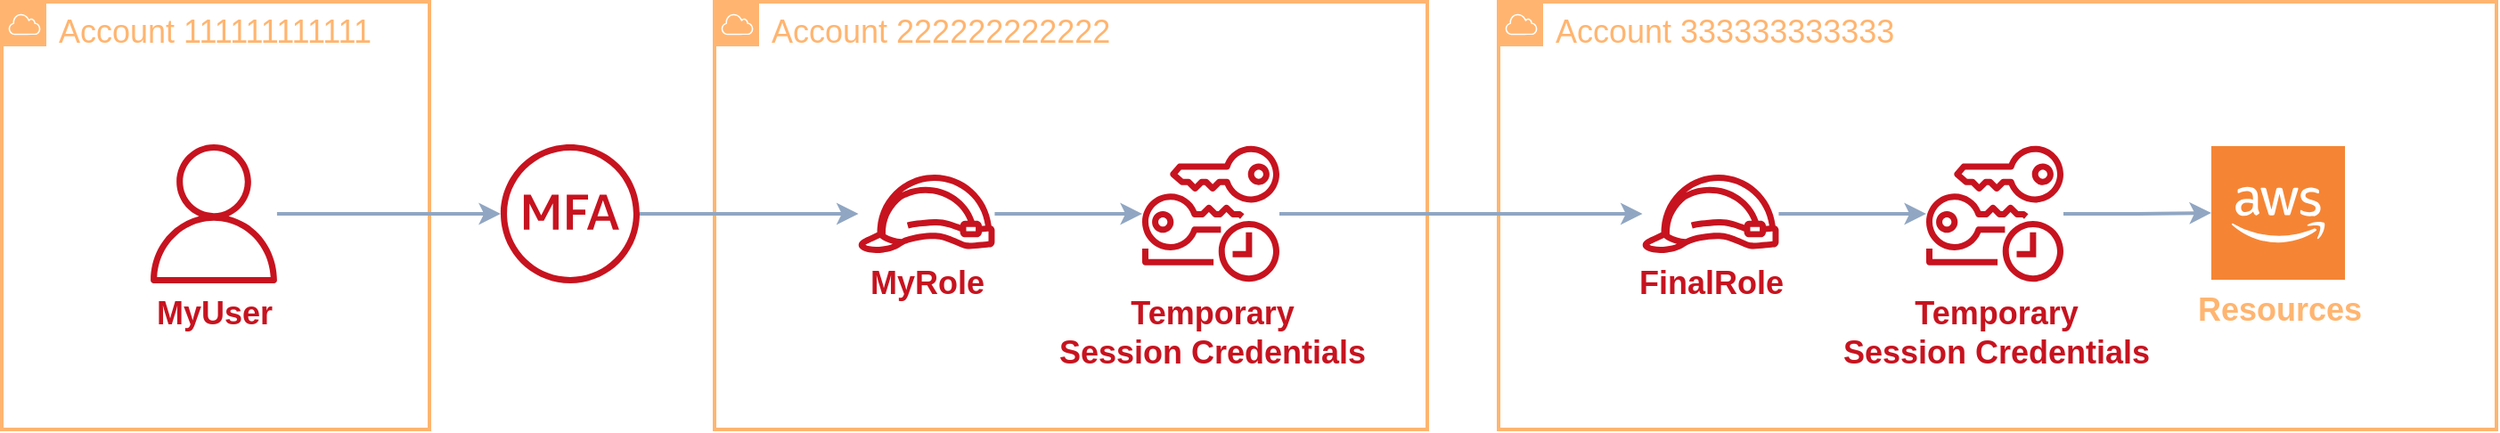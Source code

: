 <mxfile version="14.6.13" type="device"><diagram id="GvF-WSmpI1hom_x3Fb1g" name="Page-1"><mxGraphModel dx="1667" dy="1141" grid="1" gridSize="10" guides="1" tooltips="1" connect="1" arrows="1" fold="1" page="1" pageScale="1" pageWidth="4291" pageHeight="3333" math="0" shadow="0"><root><mxCell id="0"/><mxCell id="1" parent="0"/><mxCell id="tYx706HrSXeMyMPIgZ_x-1" value="Account 111111111111" style="outlineConnect=0;gradientColor=none;html=1;whiteSpace=wrap;fontSize=18;fontStyle=0;shape=mxgraph.aws4.group;grIcon=mxgraph.aws4.group_aws_cloud;fillColor=none;verticalAlign=top;align=left;spacingLeft=30;dashed=0;strokeColor=#FFB570;fontColor=#FFB570;strokeWidth=2;" vertex="1" parent="1"><mxGeometry x="160" y="160" width="240" height="240" as="geometry"/></mxCell><mxCell id="tYx706HrSXeMyMPIgZ_x-2" value="Account 222222222222" style="outlineConnect=0;gradientColor=none;html=1;whiteSpace=wrap;fontSize=18;fontStyle=0;shape=mxgraph.aws4.group;grIcon=mxgraph.aws4.group_aws_cloud;fillColor=none;verticalAlign=top;align=left;spacingLeft=30;dashed=0;strokeColor=#FFB570;fontColor=#FFB570;strokeWidth=2;" vertex="1" parent="1"><mxGeometry x="560" y="160" width="400" height="240" as="geometry"/></mxCell><mxCell id="tYx706HrSXeMyMPIgZ_x-3" value="Account 333333333333" style="outlineConnect=0;gradientColor=none;html=1;whiteSpace=wrap;fontSize=18;fontStyle=0;shape=mxgraph.aws4.group;grIcon=mxgraph.aws4.group_aws_cloud;fillColor=none;verticalAlign=top;align=left;spacingLeft=30;dashed=0;strokeColor=#FFB570;fontColor=#FFB570;strokeWidth=2;" vertex="1" parent="1"><mxGeometry x="1000" y="160" width="560" height="240" as="geometry"/></mxCell><mxCell id="tYx706HrSXeMyMPIgZ_x-19" style="edgeStyle=orthogonalEdgeStyle;rounded=0;orthogonalLoop=1;jettySize=auto;html=1;fontSize=18;fontColor=#C7131F;strokeColor=#90A6C2;strokeWidth=2;" edge="1" parent="1" source="tYx706HrSXeMyMPIgZ_x-4" target="tYx706HrSXeMyMPIgZ_x-18"><mxGeometry relative="1" as="geometry"/></mxCell><mxCell id="tYx706HrSXeMyMPIgZ_x-4" value="FinalRole" style="outlineConnect=0;gradientColor=none;fillColor=#C7131F;strokeColor=none;dashed=0;verticalLabelPosition=bottom;verticalAlign=top;align=center;html=1;fontSize=18;fontStyle=1;aspect=fixed;pointerEvents=1;shape=mxgraph.aws4.role;fontColor=#C7131F;" vertex="1" parent="1"><mxGeometry x="1080" y="257" width="78" height="44" as="geometry"/></mxCell><mxCell id="tYx706HrSXeMyMPIgZ_x-16" style="edgeStyle=orthogonalEdgeStyle;rounded=0;orthogonalLoop=1;jettySize=auto;html=1;fontSize=18;fontColor=#C7131F;strokeColor=#90A6C2;strokeWidth=2;" edge="1" parent="1" source="tYx706HrSXeMyMPIgZ_x-5" target="tYx706HrSXeMyMPIgZ_x-7"><mxGeometry relative="1" as="geometry"/></mxCell><mxCell id="tYx706HrSXeMyMPIgZ_x-5" value="MyRole" style="outlineConnect=0;gradientColor=none;fillColor=#C7131F;strokeColor=none;dashed=0;verticalLabelPosition=bottom;verticalAlign=top;align=center;html=1;fontSize=18;fontStyle=1;aspect=fixed;pointerEvents=1;shape=mxgraph.aws4.role;fontColor=#C7131F;" vertex="1" parent="1"><mxGeometry x="640" y="257" width="78" height="44" as="geometry"/></mxCell><mxCell id="tYx706HrSXeMyMPIgZ_x-17" style="edgeStyle=orthogonalEdgeStyle;rounded=0;orthogonalLoop=1;jettySize=auto;html=1;fontSize=18;fontColor=#C7131F;strokeColor=#90A6C2;strokeWidth=2;" edge="1" parent="1" source="tYx706HrSXeMyMPIgZ_x-7" target="tYx706HrSXeMyMPIgZ_x-4"><mxGeometry relative="1" as="geometry"/></mxCell><mxCell id="tYx706HrSXeMyMPIgZ_x-7" value="Temporary&lt;br&gt;Session Credentials" style="outlineConnect=0;gradientColor=none;fillColor=#C7131F;strokeColor=none;dashed=0;verticalLabelPosition=bottom;verticalAlign=top;align=center;html=1;fontSize=18;fontStyle=1;aspect=fixed;pointerEvents=1;shape=mxgraph.aws4.temporary_security_credential;fontColor=#C7131F;" vertex="1" parent="1"><mxGeometry x="800" y="240" width="77" height="78" as="geometry"/></mxCell><mxCell id="tYx706HrSXeMyMPIgZ_x-15" style="edgeStyle=orthogonalEdgeStyle;rounded=0;orthogonalLoop=1;jettySize=auto;html=1;fontSize=18;fontColor=#C7131F;strokeColor=#90A6C2;strokeWidth=2;" edge="1" parent="1" source="tYx706HrSXeMyMPIgZ_x-8" target="tYx706HrSXeMyMPIgZ_x-5"><mxGeometry relative="1" as="geometry"/></mxCell><mxCell id="tYx706HrSXeMyMPIgZ_x-8" value="" style="outlineConnect=0;gradientColor=none;fillColor=#C7131F;strokeColor=none;dashed=0;verticalLabelPosition=bottom;verticalAlign=top;align=center;html=1;fontSize=18;fontStyle=1;aspect=fixed;pointerEvents=1;shape=mxgraph.aws4.mfa_token;fontColor=#C7131F;" vertex="1" parent="1"><mxGeometry x="440" y="240" width="78" height="78" as="geometry"/></mxCell><mxCell id="tYx706HrSXeMyMPIgZ_x-14" style="edgeStyle=orthogonalEdgeStyle;rounded=0;orthogonalLoop=1;jettySize=auto;html=1;fontSize=18;fontColor=#C7131F;strokeColor=#90A6C2;strokeWidth=2;" edge="1" parent="1" source="tYx706HrSXeMyMPIgZ_x-13" target="tYx706HrSXeMyMPIgZ_x-8"><mxGeometry relative="1" as="geometry"/></mxCell><mxCell id="tYx706HrSXeMyMPIgZ_x-13" value="MyUser" style="outlineConnect=0;gradientColor=none;strokeColor=none;dashed=0;verticalLabelPosition=bottom;verticalAlign=top;align=center;html=1;fontSize=18;fontStyle=1;aspect=fixed;pointerEvents=1;shape=mxgraph.aws4.user;fillColor=#C7131F;fontColor=#C7131F;" vertex="1" parent="1"><mxGeometry x="240" y="240" width="78" height="78" as="geometry"/></mxCell><mxCell id="tYx706HrSXeMyMPIgZ_x-21" style="edgeStyle=orthogonalEdgeStyle;rounded=0;orthogonalLoop=1;jettySize=auto;html=1;fontSize=18;fontColor=#FFB570;strokeColor=#90A6C2;strokeWidth=2;" edge="1" parent="1" source="tYx706HrSXeMyMPIgZ_x-18" target="tYx706HrSXeMyMPIgZ_x-20"><mxGeometry relative="1" as="geometry"/></mxCell><mxCell id="tYx706HrSXeMyMPIgZ_x-18" value="Temporary&lt;br&gt;Session Credentials" style="outlineConnect=0;gradientColor=none;fillColor=#C7131F;strokeColor=none;dashed=0;verticalLabelPosition=bottom;verticalAlign=top;align=center;html=1;fontSize=18;fontStyle=1;aspect=fixed;pointerEvents=1;shape=mxgraph.aws4.temporary_security_credential;fontColor=#C7131F;" vertex="1" parent="1"><mxGeometry x="1240" y="240" width="77" height="78" as="geometry"/></mxCell><mxCell id="tYx706HrSXeMyMPIgZ_x-20" value="Resources" style="outlineConnect=0;dashed=0;verticalLabelPosition=bottom;verticalAlign=top;align=center;html=1;shape=mxgraph.aws3.cloud_2;fillColor=#F58534;gradientColor=none;fontSize=18;strokeColor=#FFB570;fontColor=#FFB570;fontStyle=1" vertex="1" parent="1"><mxGeometry x="1400" y="241" width="75" height="75" as="geometry"/></mxCell></root></mxGraphModel></diagram></mxfile>